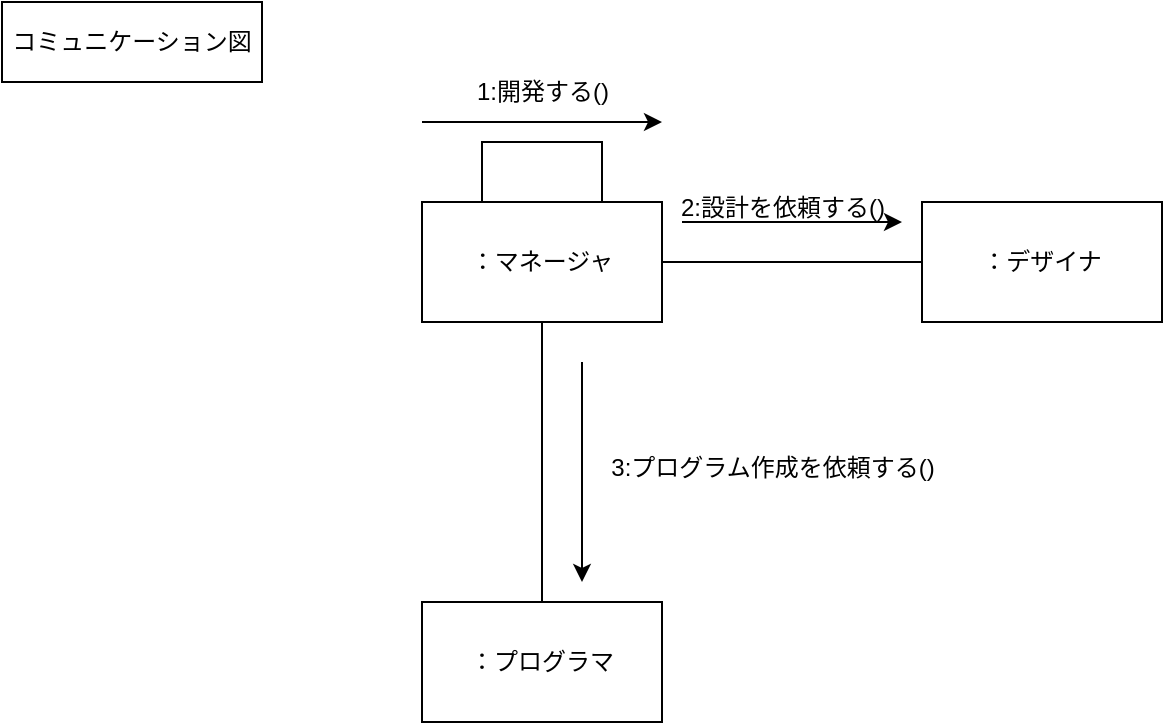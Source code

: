 <mxfile version="22.0.2" type="device">
  <diagram name="ページ1" id="NKPZZOQx5-XQ6p6UbQd2">
    <mxGraphModel dx="864" dy="549" grid="1" gridSize="10" guides="1" tooltips="1" connect="1" arrows="1" fold="1" page="1" pageScale="1" pageWidth="827" pageHeight="1169" math="0" shadow="0">
      <root>
        <mxCell id="0" />
        <mxCell id="1" parent="0" />
        <mxCell id="aP6pm0OyYkuhKLj-Sk2u-33" value="：マネージャ" style="rounded=0;whiteSpace=wrap;html=1;" parent="1" vertex="1">
          <mxGeometry x="310" y="840" width="120" height="60" as="geometry" />
        </mxCell>
        <mxCell id="aP6pm0OyYkuhKLj-Sk2u-34" value="" style="rounded=0;whiteSpace=wrap;html=1;" parent="1" vertex="1">
          <mxGeometry x="340" y="810" width="60" height="30" as="geometry" />
        </mxCell>
        <mxCell id="aP6pm0OyYkuhKLj-Sk2u-35" value="：デザイナ" style="rounded=0;whiteSpace=wrap;html=1;" parent="1" vertex="1">
          <mxGeometry x="560" y="840" width="120" height="60" as="geometry" />
        </mxCell>
        <mxCell id="aP6pm0OyYkuhKLj-Sk2u-36" value="：プログラマ" style="rounded=0;whiteSpace=wrap;html=1;" parent="1" vertex="1">
          <mxGeometry x="310" y="1040" width="120" height="60" as="geometry" />
        </mxCell>
        <mxCell id="aP6pm0OyYkuhKLj-Sk2u-37" value="" style="endArrow=none;html=1;rounded=0;exitX=1;exitY=0.5;exitDx=0;exitDy=0;entryX=0;entryY=0.5;entryDx=0;entryDy=0;" parent="1" source="aP6pm0OyYkuhKLj-Sk2u-33" target="aP6pm0OyYkuhKLj-Sk2u-35" edge="1">
          <mxGeometry width="50" height="50" relative="1" as="geometry">
            <mxPoint x="580" y="940" as="sourcePoint" />
            <mxPoint x="630" y="890" as="targetPoint" />
          </mxGeometry>
        </mxCell>
        <mxCell id="aP6pm0OyYkuhKLj-Sk2u-38" value="" style="endArrow=none;html=1;rounded=0;exitX=0.5;exitY=1;exitDx=0;exitDy=0;entryX=0.5;entryY=0;entryDx=0;entryDy=0;" parent="1" source="aP6pm0OyYkuhKLj-Sk2u-33" target="aP6pm0OyYkuhKLj-Sk2u-36" edge="1">
          <mxGeometry width="50" height="50" relative="1" as="geometry">
            <mxPoint x="430" y="990" as="sourcePoint" />
            <mxPoint x="560" y="990" as="targetPoint" />
          </mxGeometry>
        </mxCell>
        <mxCell id="aP6pm0OyYkuhKLj-Sk2u-43" value="" style="endArrow=classic;html=1;rounded=0;" parent="1" edge="1">
          <mxGeometry width="50" height="50" relative="1" as="geometry">
            <mxPoint x="440" y="850" as="sourcePoint" />
            <mxPoint x="550" y="850" as="targetPoint" />
          </mxGeometry>
        </mxCell>
        <mxCell id="aP6pm0OyYkuhKLj-Sk2u-44" value="2:設計を依頼する()" style="text;html=1;align=center;verticalAlign=middle;resizable=0;points=[];autosize=1;strokeColor=none;fillColor=none;" parent="1" vertex="1">
          <mxGeometry x="425" y="828" width="130" height="30" as="geometry" />
        </mxCell>
        <mxCell id="aP6pm0OyYkuhKLj-Sk2u-45" value="" style="endArrow=classic;html=1;rounded=0;" parent="1" edge="1">
          <mxGeometry width="50" height="50" relative="1" as="geometry">
            <mxPoint x="390" y="920" as="sourcePoint" />
            <mxPoint x="390" y="1030" as="targetPoint" />
          </mxGeometry>
        </mxCell>
        <mxCell id="aP6pm0OyYkuhKLj-Sk2u-46" value="3:プログラム作成を依頼する()" style="text;html=1;align=center;verticalAlign=middle;resizable=0;points=[];autosize=1;strokeColor=none;fillColor=none;" parent="1" vertex="1">
          <mxGeometry x="390" y="958" width="190" height="30" as="geometry" />
        </mxCell>
        <mxCell id="aP6pm0OyYkuhKLj-Sk2u-54" value="コミュニケーション図" style="rounded=0;whiteSpace=wrap;html=1;" parent="1" vertex="1">
          <mxGeometry x="100" y="740" width="130" height="40" as="geometry" />
        </mxCell>
        <mxCell id="Zb0YPBJVAuPlieimR1RF-2" value="" style="endArrow=classic;html=1;rounded=0;" parent="1" edge="1">
          <mxGeometry width="50" height="50" relative="1" as="geometry">
            <mxPoint x="310" y="800" as="sourcePoint" />
            <mxPoint x="430" y="800" as="targetPoint" />
          </mxGeometry>
        </mxCell>
        <mxCell id="Zb0YPBJVAuPlieimR1RF-3" value="1:開発する()" style="text;html=1;align=center;verticalAlign=middle;resizable=0;points=[];autosize=1;strokeColor=none;fillColor=none;" parent="1" vertex="1">
          <mxGeometry x="325" y="770" width="90" height="30" as="geometry" />
        </mxCell>
      </root>
    </mxGraphModel>
  </diagram>
</mxfile>
